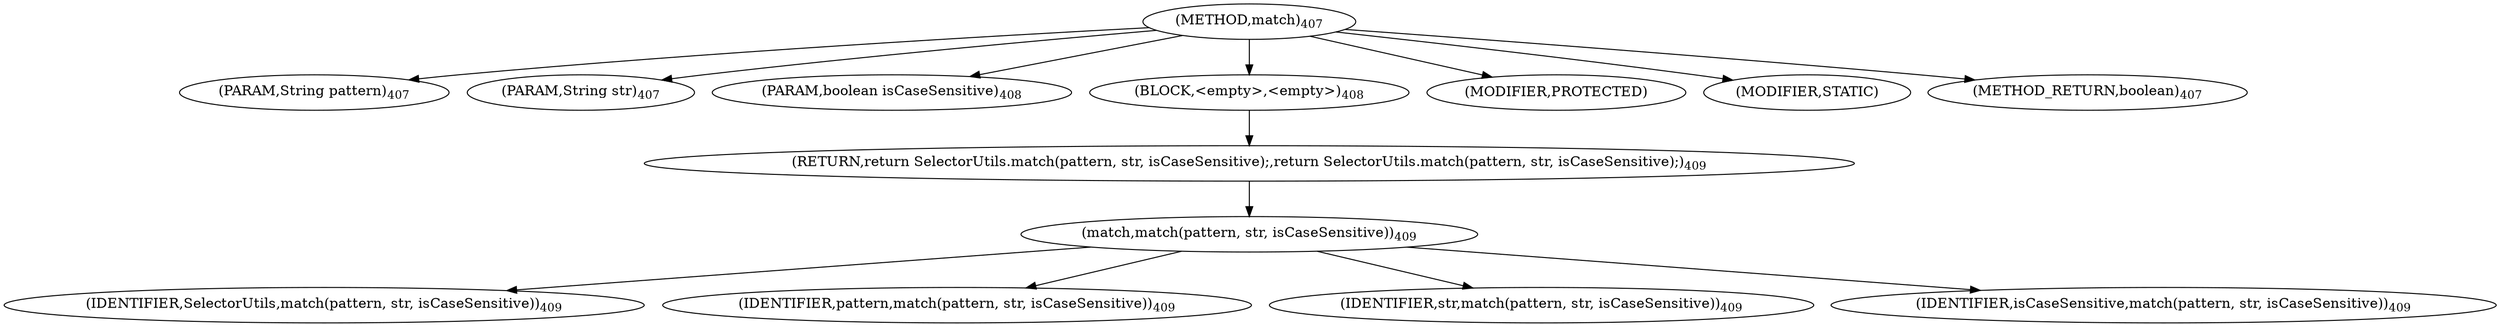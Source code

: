digraph "match" {  
"302" [label = <(METHOD,match)<SUB>407</SUB>> ]
"303" [label = <(PARAM,String pattern)<SUB>407</SUB>> ]
"304" [label = <(PARAM,String str)<SUB>407</SUB>> ]
"305" [label = <(PARAM,boolean isCaseSensitive)<SUB>408</SUB>> ]
"306" [label = <(BLOCK,&lt;empty&gt;,&lt;empty&gt;)<SUB>408</SUB>> ]
"307" [label = <(RETURN,return SelectorUtils.match(pattern, str, isCaseSensitive);,return SelectorUtils.match(pattern, str, isCaseSensitive);)<SUB>409</SUB>> ]
"308" [label = <(match,match(pattern, str, isCaseSensitive))<SUB>409</SUB>> ]
"309" [label = <(IDENTIFIER,SelectorUtils,match(pattern, str, isCaseSensitive))<SUB>409</SUB>> ]
"310" [label = <(IDENTIFIER,pattern,match(pattern, str, isCaseSensitive))<SUB>409</SUB>> ]
"311" [label = <(IDENTIFIER,str,match(pattern, str, isCaseSensitive))<SUB>409</SUB>> ]
"312" [label = <(IDENTIFIER,isCaseSensitive,match(pattern, str, isCaseSensitive))<SUB>409</SUB>> ]
"313" [label = <(MODIFIER,PROTECTED)> ]
"314" [label = <(MODIFIER,STATIC)> ]
"315" [label = <(METHOD_RETURN,boolean)<SUB>407</SUB>> ]
  "302" -> "303" 
  "302" -> "304" 
  "302" -> "305" 
  "302" -> "306" 
  "302" -> "313" 
  "302" -> "314" 
  "302" -> "315" 
  "306" -> "307" 
  "307" -> "308" 
  "308" -> "309" 
  "308" -> "310" 
  "308" -> "311" 
  "308" -> "312" 
}
